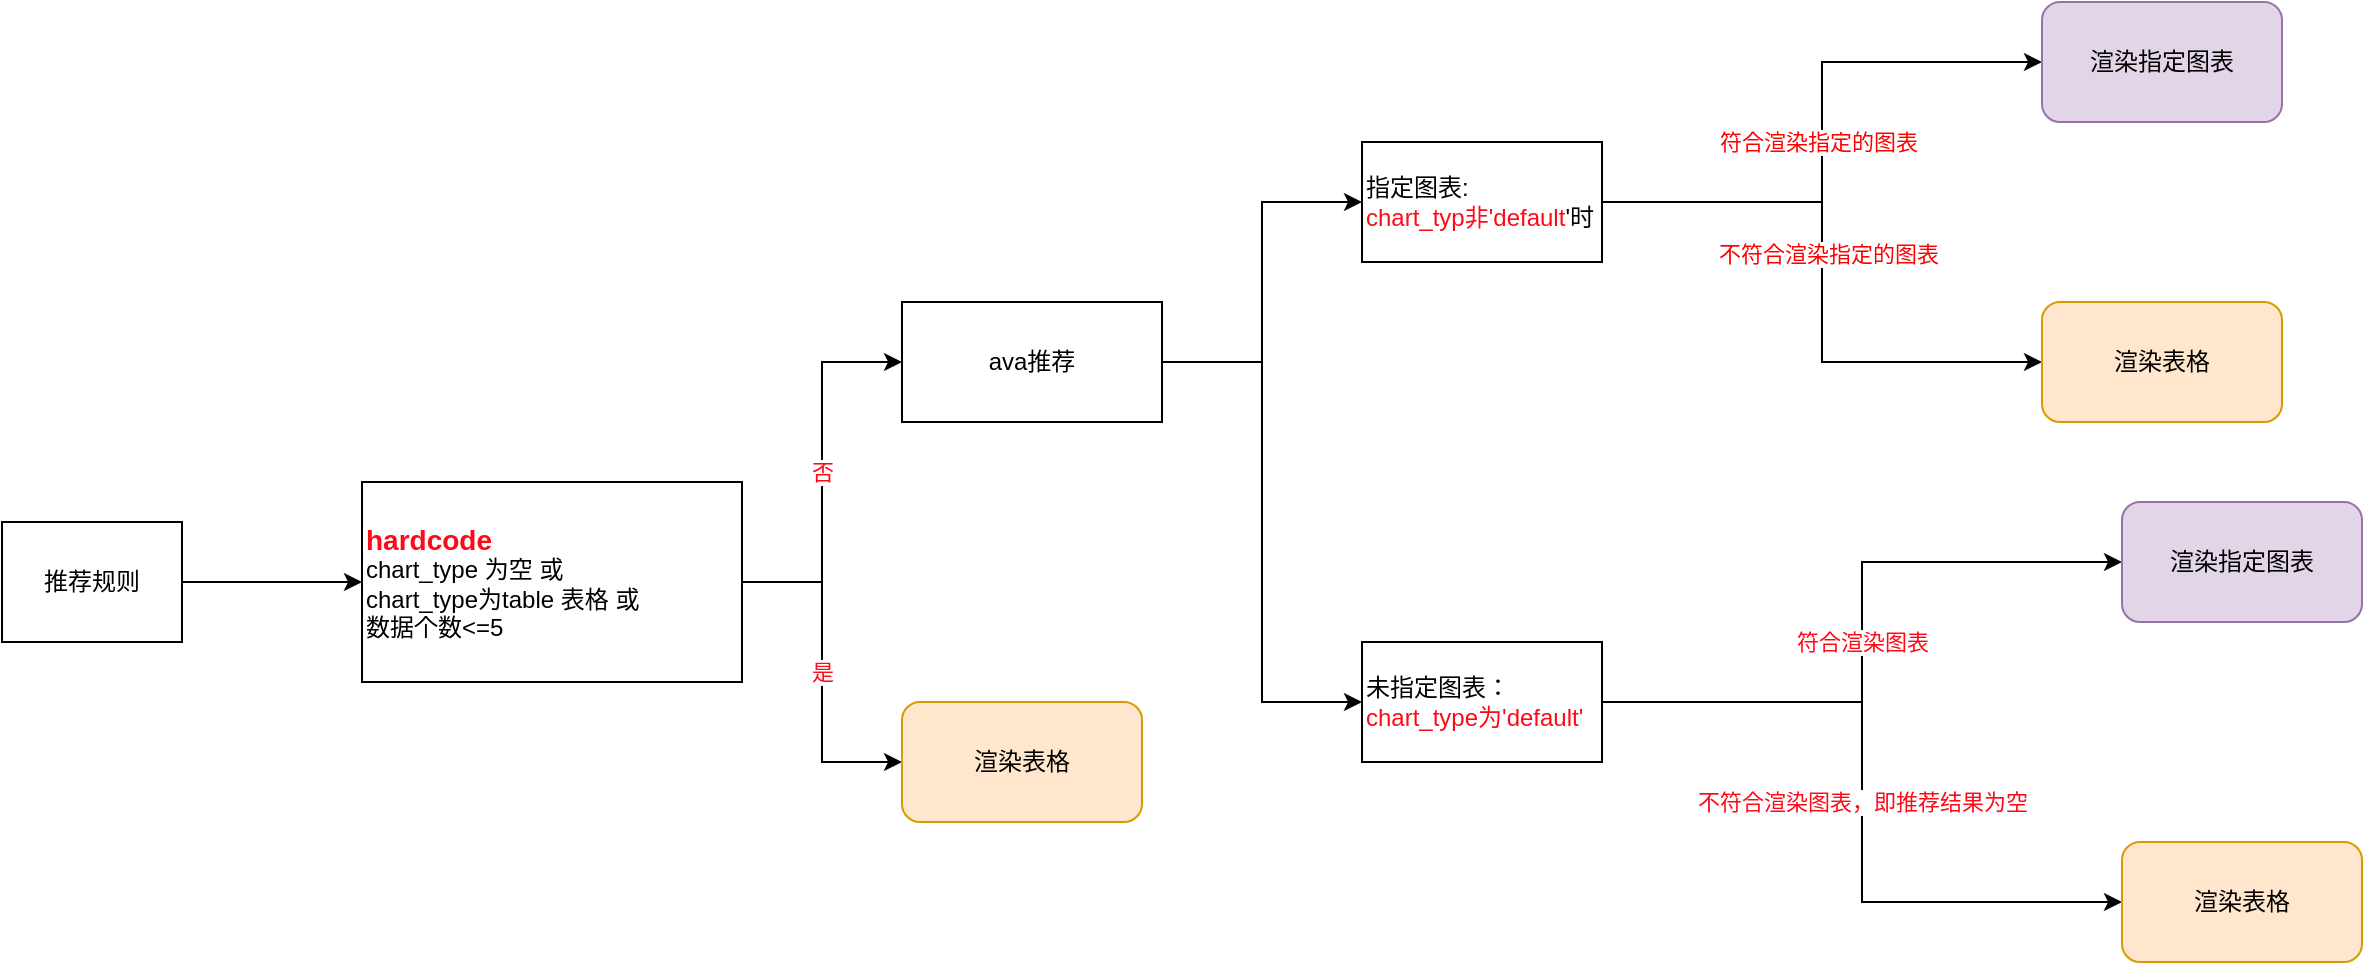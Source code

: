 <mxfile version="21.3.2" type="github">
  <diagram name="第 1 页" id="FTM7VQAW9KRKLpZuPncB">
    <mxGraphModel dx="1434" dy="796" grid="1" gridSize="10" guides="1" tooltips="1" connect="1" arrows="1" fold="1" page="1" pageScale="1" pageWidth="3300" pageHeight="4681" math="0" shadow="0">
      <root>
        <mxCell id="0" />
        <mxCell id="1" parent="0" />
        <mxCell id="-R3-h9pSDx8MIMNpghuR-3" style="edgeStyle=orthogonalEdgeStyle;rounded=0;orthogonalLoop=1;jettySize=auto;html=1;exitX=1;exitY=0.5;exitDx=0;exitDy=0;entryX=0;entryY=0.5;entryDx=0;entryDy=0;" edge="1" parent="1" source="-R3-h9pSDx8MIMNpghuR-1" target="-R3-h9pSDx8MIMNpghuR-2">
          <mxGeometry relative="1" as="geometry" />
        </mxCell>
        <mxCell id="-R3-h9pSDx8MIMNpghuR-1" value="推荐规则" style="rounded=0;whiteSpace=wrap;html=1;" vertex="1" parent="1">
          <mxGeometry x="190" y="270" width="90" height="60" as="geometry" />
        </mxCell>
        <mxCell id="-R3-h9pSDx8MIMNpghuR-6" value="&lt;font color=&quot;#ff0818&quot;&gt;是&lt;/font&gt;" style="edgeStyle=orthogonalEdgeStyle;rounded=0;orthogonalLoop=1;jettySize=auto;html=1;exitX=1;exitY=0.5;exitDx=0;exitDy=0;entryX=0;entryY=0.5;entryDx=0;entryDy=0;" edge="1" parent="1" source="-R3-h9pSDx8MIMNpghuR-2" target="-R3-h9pSDx8MIMNpghuR-5">
          <mxGeometry relative="1" as="geometry">
            <Array as="points">
              <mxPoint x="600" y="300" />
              <mxPoint x="600" y="390" />
            </Array>
            <mxPoint as="offset" />
          </mxGeometry>
        </mxCell>
        <mxCell id="-R3-h9pSDx8MIMNpghuR-8" value="&lt;font color=&quot;#ff0818&quot;&gt;否&lt;/font&gt;" style="edgeStyle=orthogonalEdgeStyle;rounded=0;orthogonalLoop=1;jettySize=auto;html=1;exitX=1;exitY=0.5;exitDx=0;exitDy=0;entryX=0;entryY=0.5;entryDx=0;entryDy=0;" edge="1" parent="1" source="-R3-h9pSDx8MIMNpghuR-2" target="-R3-h9pSDx8MIMNpghuR-7">
          <mxGeometry relative="1" as="geometry" />
        </mxCell>
        <mxCell id="-R3-h9pSDx8MIMNpghuR-2" value="&lt;div style=&quot;&quot;&gt;&lt;b&gt;&lt;font style=&quot;font-size: 14px;&quot; color=&quot;#ff0818&quot;&gt;hardcode&lt;/font&gt;&lt;/b&gt;&lt;/div&gt;&lt;div style=&quot;&quot;&gt;chart_type 为空 或&lt;/div&gt;&lt;div style=&quot;&quot;&gt;chart_type为table 表格 或&lt;/div&gt;&lt;div style=&quot;&quot;&gt;数据个数&amp;lt;=5&amp;nbsp;&lt;/div&gt;" style="rounded=0;whiteSpace=wrap;html=1;align=left;" vertex="1" parent="1">
          <mxGeometry x="370" y="250" width="190" height="100" as="geometry" />
        </mxCell>
        <mxCell id="-R3-h9pSDx8MIMNpghuR-5" value="渲染表格" style="rounded=1;whiteSpace=wrap;html=1;fillColor=#ffe6cc;strokeColor=#d79b00;" vertex="1" parent="1">
          <mxGeometry x="640" y="360" width="120" height="60" as="geometry" />
        </mxCell>
        <mxCell id="-R3-h9pSDx8MIMNpghuR-11" style="edgeStyle=orthogonalEdgeStyle;rounded=0;orthogonalLoop=1;jettySize=auto;html=1;exitX=1;exitY=0.5;exitDx=0;exitDy=0;entryX=0;entryY=0.5;entryDx=0;entryDy=0;" edge="1" parent="1" source="-R3-h9pSDx8MIMNpghuR-7" target="-R3-h9pSDx8MIMNpghuR-9">
          <mxGeometry relative="1" as="geometry" />
        </mxCell>
        <mxCell id="-R3-h9pSDx8MIMNpghuR-12" style="edgeStyle=orthogonalEdgeStyle;rounded=0;orthogonalLoop=1;jettySize=auto;html=1;exitX=1;exitY=0.5;exitDx=0;exitDy=0;entryX=0;entryY=0.5;entryDx=0;entryDy=0;" edge="1" parent="1" source="-R3-h9pSDx8MIMNpghuR-7" target="-R3-h9pSDx8MIMNpghuR-10">
          <mxGeometry relative="1" as="geometry" />
        </mxCell>
        <mxCell id="-R3-h9pSDx8MIMNpghuR-7" value="ava推荐" style="rounded=0;whiteSpace=wrap;html=1;" vertex="1" parent="1">
          <mxGeometry x="640" y="160" width="130" height="60" as="geometry" />
        </mxCell>
        <mxCell id="-R3-h9pSDx8MIMNpghuR-14" style="edgeStyle=orthogonalEdgeStyle;rounded=0;orthogonalLoop=1;jettySize=auto;html=1;exitX=1;exitY=0.5;exitDx=0;exitDy=0;entryX=0;entryY=0.5;entryDx=0;entryDy=0;" edge="1" parent="1" source="-R3-h9pSDx8MIMNpghuR-9" target="-R3-h9pSDx8MIMNpghuR-13">
          <mxGeometry relative="1" as="geometry" />
        </mxCell>
        <mxCell id="-R3-h9pSDx8MIMNpghuR-15" value="符合渲染指定的图表" style="edgeLabel;html=1;align=center;verticalAlign=middle;resizable=0;points=[];fontColor=#FF0000;" vertex="1" connectable="0" parent="-R3-h9pSDx8MIMNpghuR-14">
          <mxGeometry x="-0.031" y="2" relative="1" as="geometry">
            <mxPoint as="offset" />
          </mxGeometry>
        </mxCell>
        <mxCell id="-R3-h9pSDx8MIMNpghuR-17" style="edgeStyle=orthogonalEdgeStyle;rounded=0;orthogonalLoop=1;jettySize=auto;html=1;exitX=1;exitY=0.5;exitDx=0;exitDy=0;entryX=0;entryY=0.5;entryDx=0;entryDy=0;" edge="1" parent="1" source="-R3-h9pSDx8MIMNpghuR-9" target="-R3-h9pSDx8MIMNpghuR-16">
          <mxGeometry relative="1" as="geometry" />
        </mxCell>
        <mxCell id="-R3-h9pSDx8MIMNpghuR-18" value="不符合渲染指定的图表" style="edgeLabel;html=1;align=center;verticalAlign=middle;resizable=0;points=[];fontColor=#FF0000;" vertex="1" connectable="0" parent="-R3-h9pSDx8MIMNpghuR-17">
          <mxGeometry x="-0.092" y="3" relative="1" as="geometry">
            <mxPoint as="offset" />
          </mxGeometry>
        </mxCell>
        <mxCell id="-R3-h9pSDx8MIMNpghuR-9" value="指定图表: &lt;br&gt;&lt;font color=&quot;#ff0818&quot;&gt;chart_typ非&#39;default&lt;/font&gt;&#39;时" style="rounded=0;whiteSpace=wrap;html=1;align=left;" vertex="1" parent="1">
          <mxGeometry x="870" y="80" width="120" height="60" as="geometry" />
        </mxCell>
        <mxCell id="-R3-h9pSDx8MIMNpghuR-23" value="&lt;font color=&quot;#ff0818&quot;&gt;符合渲染图表&lt;/font&gt;" style="edgeStyle=orthogonalEdgeStyle;rounded=0;orthogonalLoop=1;jettySize=auto;html=1;exitX=1;exitY=0.5;exitDx=0;exitDy=0;entryX=0;entryY=0.5;entryDx=0;entryDy=0;" edge="1" parent="1" source="-R3-h9pSDx8MIMNpghuR-10" target="-R3-h9pSDx8MIMNpghuR-21">
          <mxGeometry x="-0.03" relative="1" as="geometry">
            <mxPoint as="offset" />
          </mxGeometry>
        </mxCell>
        <mxCell id="-R3-h9pSDx8MIMNpghuR-24" value="&lt;font color=&quot;#ff0818&quot;&gt;不符合渲染图表，即推荐结果为空&lt;/font&gt;" style="edgeStyle=orthogonalEdgeStyle;rounded=0;orthogonalLoop=1;jettySize=auto;html=1;exitX=1;exitY=0.5;exitDx=0;exitDy=0;entryX=0;entryY=0.5;entryDx=0;entryDy=0;" edge="1" parent="1" source="-R3-h9pSDx8MIMNpghuR-10" target="-R3-h9pSDx8MIMNpghuR-22">
          <mxGeometry relative="1" as="geometry" />
        </mxCell>
        <mxCell id="-R3-h9pSDx8MIMNpghuR-10" value="未指定图表：&lt;br&gt;&lt;font color=&quot;#ff0818&quot;&gt;chart_type为&#39;default&#39;&lt;/font&gt;" style="rounded=0;whiteSpace=wrap;html=1;align=left;" vertex="1" parent="1">
          <mxGeometry x="870" y="330" width="120" height="60" as="geometry" />
        </mxCell>
        <mxCell id="-R3-h9pSDx8MIMNpghuR-13" value="渲染指定图表" style="rounded=1;whiteSpace=wrap;html=1;fillColor=#e1d5e7;strokeColor=#9673a6;" vertex="1" parent="1">
          <mxGeometry x="1210" y="10" width="120" height="60" as="geometry" />
        </mxCell>
        <mxCell id="-R3-h9pSDx8MIMNpghuR-16" value="渲染表格" style="rounded=1;whiteSpace=wrap;html=1;fillColor=#ffe6cc;strokeColor=#d79b00;" vertex="1" parent="1">
          <mxGeometry x="1210" y="160" width="120" height="60" as="geometry" />
        </mxCell>
        <mxCell id="-R3-h9pSDx8MIMNpghuR-21" value="渲染指定图表" style="rounded=1;whiteSpace=wrap;html=1;fillColor=#e1d5e7;strokeColor=#9673a6;" vertex="1" parent="1">
          <mxGeometry x="1250" y="260" width="120" height="60" as="geometry" />
        </mxCell>
        <mxCell id="-R3-h9pSDx8MIMNpghuR-22" value="渲染表格" style="rounded=1;whiteSpace=wrap;html=1;fillColor=#ffe6cc;strokeColor=#d79b00;" vertex="1" parent="1">
          <mxGeometry x="1250" y="430" width="120" height="60" as="geometry" />
        </mxCell>
      </root>
    </mxGraphModel>
  </diagram>
</mxfile>
